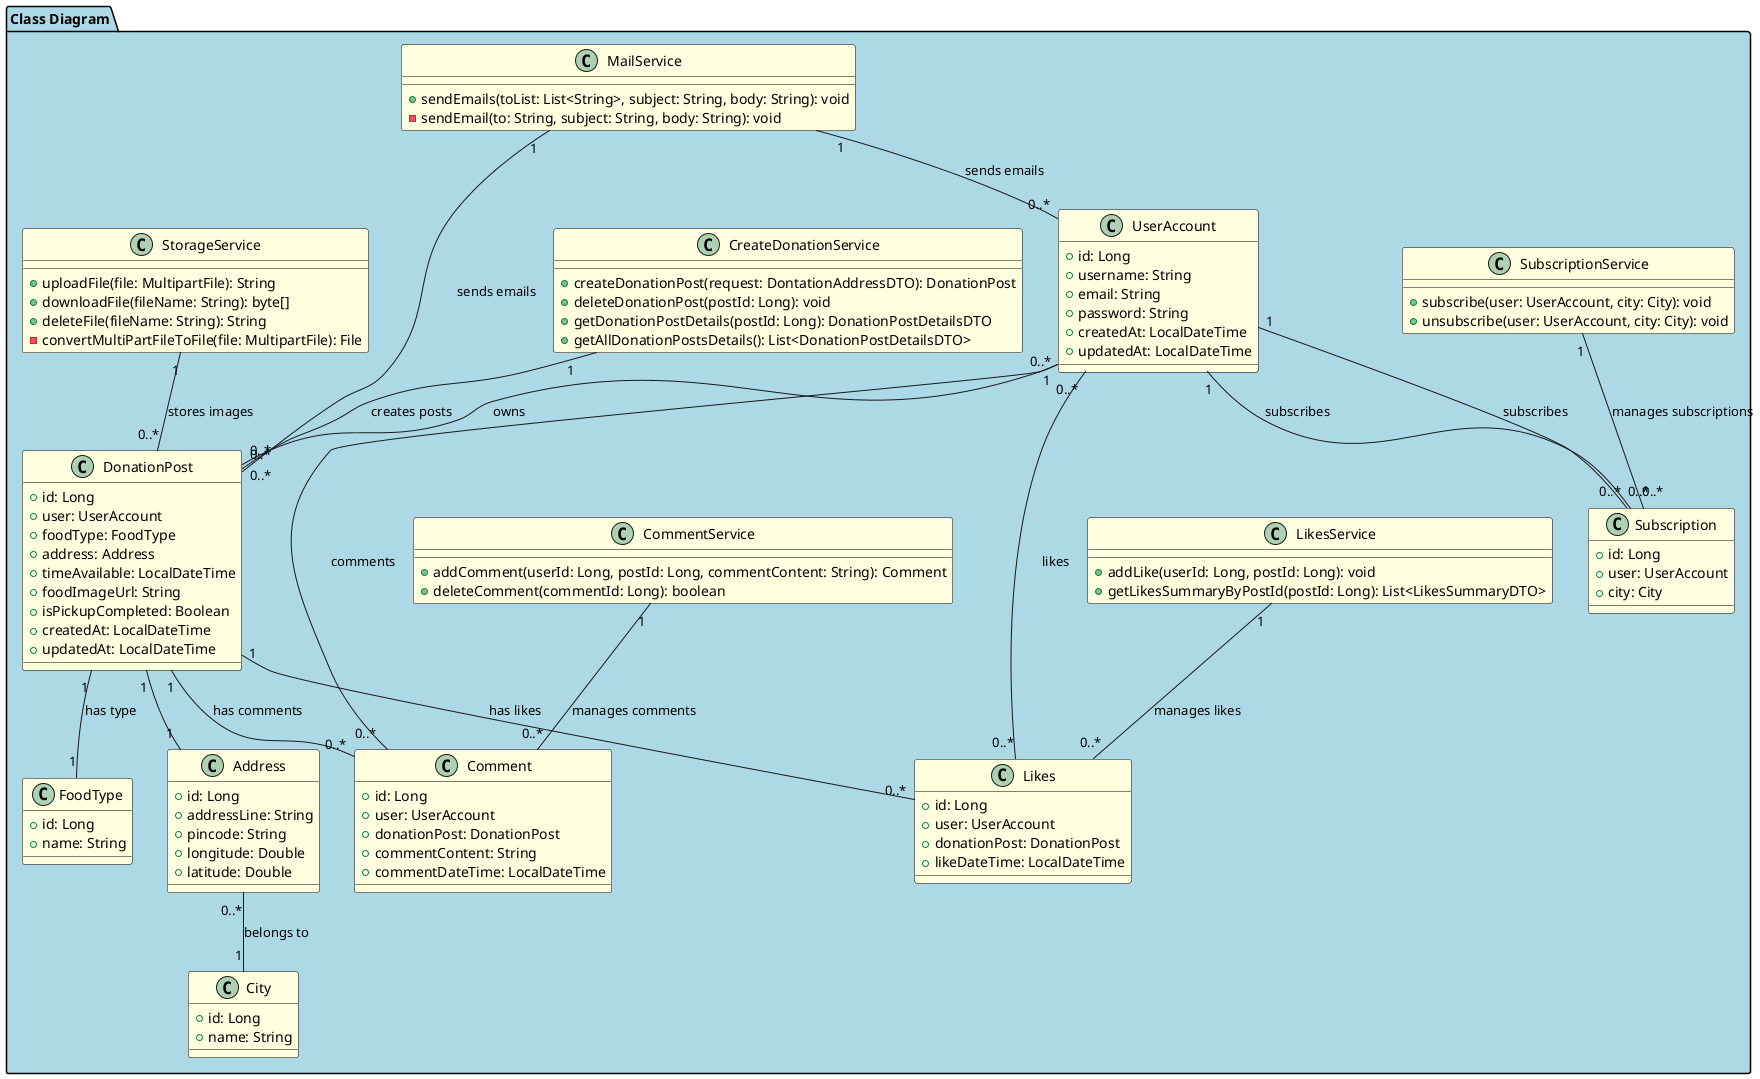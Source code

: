@startuml
skinparam class {
    BackgroundColor LightYellow
    BorderColor Black
}

package "Class Diagram" #LightBlue {
    class UserAccount {
        + id: Long
        + username: String
        + email: String
        + password: String
        + createdAt: LocalDateTime
        + updatedAt: LocalDateTime
    }

    class FoodType {
        + id: Long
        + name: String
    }

    class Address {
        + id: Long
        + addressLine: String
        + pincode: String
        + longitude: Double
        + latitude: Double
    }

    class City {
        + id: Long
        + name: String
    }

    class DonationPost {
        + id: Long
        + user: UserAccount
        + foodType: FoodType
        + address: Address
        + timeAvailable: LocalDateTime
        + foodImageUrl: String
        + isPickupCompleted: Boolean
        + createdAt: LocalDateTime
        + updatedAt: LocalDateTime
    }

    class Likes {
        + id: Long
        + user: UserAccount
        + donationPost: DonationPost
        + likeDateTime: LocalDateTime
    }

    class Subscription {
        + id: Long
        + user: UserAccount
        + city: City
    }

    class Comment {
        + id: Long
        + user: UserAccount
        + donationPost: DonationPost
        + commentContent: String
        + commentDateTime: LocalDateTime
    }

    class MailService {
        + sendEmails(toList: List<String>, subject: String, body: String): void
        - sendEmail(to: String, subject: String, body: String): void
    }

    class CommentService {
        + addComment(userId: Long, postId: Long, commentContent: String): Comment
        + deleteComment(commentId: Long): boolean
    }

    class CreateDonationService {
        + createDonationPost(request: DontationAddressDTO): DonationPost
        + deleteDonationPost(postId: Long): void
        + getDonationPostDetails(postId: Long): DonationPostDetailsDTO
        + getAllDonationPostsDetails(): List<DonationPostDetailsDTO>
    }

    class LikesService {
        + addLike(userId: Long, postId: Long): void
        + getLikesSummaryByPostId(postId: Long): List<LikesSummaryDTO>
    }

    class StorageService {
        + uploadFile(file: MultipartFile): String
        + downloadFile(fileName: String): byte[]
        + deleteFile(fileName: String): String
        - convertMultiPartFileToFile(file: MultipartFile): File
    }

    class SubscriptionService {
        + subscribe(user: UserAccount, city: City): void
        + unsubscribe(user: UserAccount, city: City): void
    }


}


UserAccount "1" -- "0..*" DonationPost : owns
UserAccount "0..*" -- "0..*" Likes : likes
UserAccount "0..*" -- "0..*" Comment : comments
UserAccount "1" -- "0..*" Subscription : subscribes


DonationPost "1" -- "0..*" Likes : has likes
DonationPost "1" -- "0..*" Comment : has comments
Address "0..*" -- "1" City : belongs to
DonationPost "1" -- "1" FoodType : has type
DonationPost "1" -- "1" Address

UserAccount "1" -- "0..*" Subscription : subscribes

MailService "1" -- "0..*" UserAccount : sends emails
MailService "1" -- "0..*" DonationPost : sends emails

CommentService "1" -- "0..*" Comment : manages comments

CreateDonationService "1" -- "0..*" DonationPost : creates posts

LikesService "1" -- "0..*" Likes : manages likes

SubscriptionService "1" -- "0..*" Subscription : manages subscriptions

StorageService "1" -- "0..*" DonationPost : stores images
@enduml